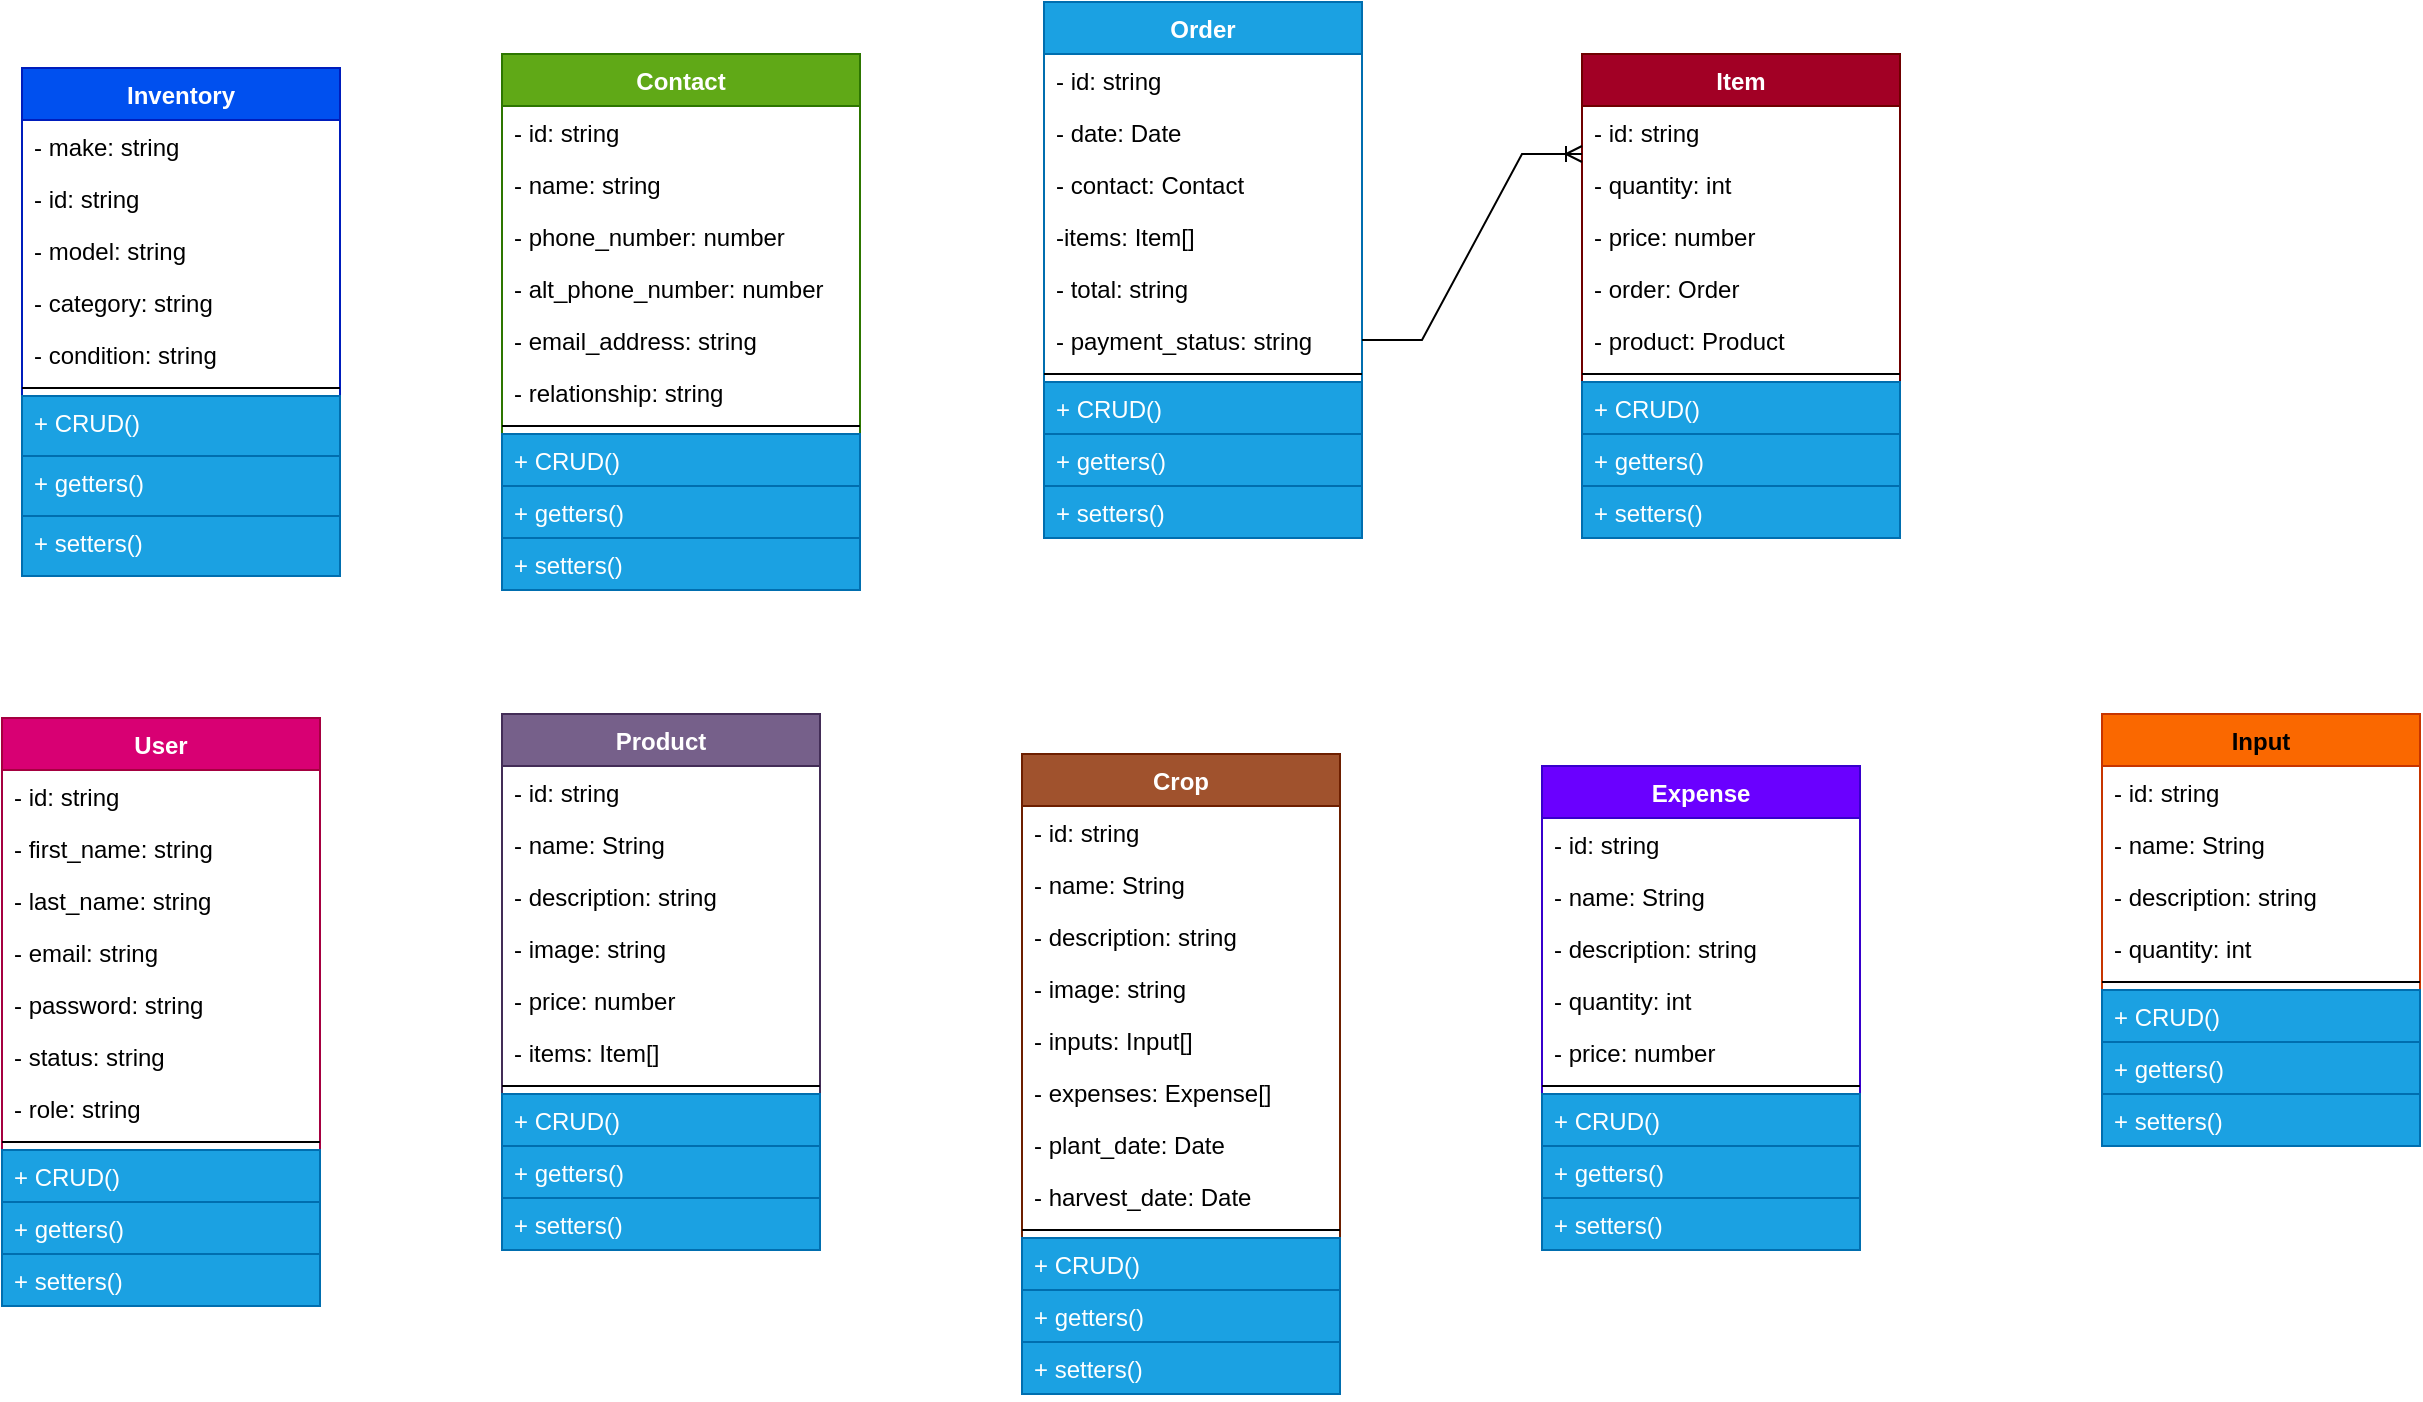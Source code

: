 <mxfile version="19.0.3" type="device"><diagram id="S_yMyyUZbfnX_wU9jxua" name="Page-1"><mxGraphModel dx="1038" dy="689" grid="1" gridSize="10" guides="1" tooltips="1" connect="1" arrows="1" fold="1" page="1" pageScale="1" pageWidth="1920" pageHeight="1200" math="0" shadow="0"><root><mxCell id="0"/><mxCell id="1" parent="0"/><mxCell id="ioP41IiC2OkCYdSmqrLb-23" value="Inventory" style="swimlane;fontStyle=1;align=center;verticalAlign=top;childLayout=stackLayout;horizontal=1;startSize=26;horizontalStack=0;resizeParent=1;resizeParentMax=0;resizeLast=0;collapsible=1;marginBottom=0;fillColor=#0050ef;strokeColor=#001DBC;fontColor=#ffffff;" parent="1" vertex="1"><mxGeometry x="170" y="223" width="159" height="254" as="geometry"/></mxCell><mxCell id="ioP41IiC2OkCYdSmqrLb-27" value="- make: string" style="text;strokeColor=none;fillColor=none;align=left;verticalAlign=top;spacingLeft=4;spacingRight=4;overflow=hidden;rotatable=0;points=[[0,0.5],[1,0.5]];portConstraint=eastwest;" parent="ioP41IiC2OkCYdSmqrLb-23" vertex="1"><mxGeometry y="26" width="159" height="26" as="geometry"/></mxCell><mxCell id="ioP41IiC2OkCYdSmqrLb-24" value="- id: string" style="text;strokeColor=none;fillColor=none;align=left;verticalAlign=top;spacingLeft=4;spacingRight=4;overflow=hidden;rotatable=0;points=[[0,0.5],[1,0.5]];portConstraint=eastwest;" parent="ioP41IiC2OkCYdSmqrLb-23" vertex="1"><mxGeometry y="52" width="159" height="26" as="geometry"/></mxCell><mxCell id="ioP41IiC2OkCYdSmqrLb-28" value="- model: string" style="text;strokeColor=none;fillColor=none;align=left;verticalAlign=top;spacingLeft=4;spacingRight=4;overflow=hidden;rotatable=0;points=[[0,0.5],[1,0.5]];portConstraint=eastwest;" parent="ioP41IiC2OkCYdSmqrLb-23" vertex="1"><mxGeometry y="78" width="159" height="26" as="geometry"/></mxCell><mxCell id="ioP41IiC2OkCYdSmqrLb-29" value="- category: string" style="text;strokeColor=none;fillColor=none;align=left;verticalAlign=top;spacingLeft=4;spacingRight=4;overflow=hidden;rotatable=0;points=[[0,0.5],[1,0.5]];portConstraint=eastwest;" parent="ioP41IiC2OkCYdSmqrLb-23" vertex="1"><mxGeometry y="104" width="159" height="26" as="geometry"/></mxCell><mxCell id="ioP41IiC2OkCYdSmqrLb-30" value="- condition: string" style="text;strokeColor=none;fillColor=none;align=left;verticalAlign=top;spacingLeft=4;spacingRight=4;overflow=hidden;rotatable=0;points=[[0,0.5],[1,0.5]];portConstraint=eastwest;" parent="ioP41IiC2OkCYdSmqrLb-23" vertex="1"><mxGeometry y="130" width="159" height="26" as="geometry"/></mxCell><mxCell id="ioP41IiC2OkCYdSmqrLb-25" value="" style="line;strokeWidth=1;fillColor=none;align=left;verticalAlign=middle;spacingTop=-1;spacingLeft=3;spacingRight=3;rotatable=0;labelPosition=right;points=[];portConstraint=eastwest;" parent="ioP41IiC2OkCYdSmqrLb-23" vertex="1"><mxGeometry y="156" width="159" height="8" as="geometry"/></mxCell><mxCell id="ioP41IiC2OkCYdSmqrLb-26" value="+ CRUD()" style="text;strokeColor=#006EAF;fillColor=#1ba1e2;align=left;verticalAlign=top;spacingLeft=4;spacingRight=4;overflow=hidden;rotatable=0;points=[[0,0.5],[1,0.5]];portConstraint=eastwest;fontColor=#ffffff;" parent="ioP41IiC2OkCYdSmqrLb-23" vertex="1"><mxGeometry y="164" width="159" height="30" as="geometry"/></mxCell><mxCell id="ioP41IiC2OkCYdSmqrLb-31" value="+ getters()" style="text;strokeColor=#006EAF;fillColor=#1ba1e2;align=left;verticalAlign=top;spacingLeft=4;spacingRight=4;overflow=hidden;rotatable=0;points=[[0,0.5],[1,0.5]];portConstraint=eastwest;fontColor=#ffffff;" parent="ioP41IiC2OkCYdSmqrLb-23" vertex="1"><mxGeometry y="194" width="159" height="30" as="geometry"/></mxCell><mxCell id="ioP41IiC2OkCYdSmqrLb-32" value="+ setters()" style="text;strokeColor=#006EAF;fillColor=#1ba1e2;align=left;verticalAlign=top;spacingLeft=4;spacingRight=4;overflow=hidden;rotatable=0;points=[[0,0.5],[1,0.5]];portConstraint=eastwest;fontColor=#ffffff;" parent="ioP41IiC2OkCYdSmqrLb-23" vertex="1"><mxGeometry y="224" width="159" height="30" as="geometry"/></mxCell><mxCell id="ioP41IiC2OkCYdSmqrLb-33" value="Contact" style="swimlane;fontStyle=1;align=center;verticalAlign=top;childLayout=stackLayout;horizontal=1;startSize=26;horizontalStack=0;resizeParent=1;resizeParentMax=0;resizeLast=0;collapsible=1;marginBottom=0;fillColor=#60a917;strokeColor=#2D7600;fontColor=#ffffff;" parent="1" vertex="1"><mxGeometry x="410" y="216" width="179" height="268" as="geometry"><mxRectangle x="280" y="80" width="80" height="26" as="alternateBounds"/></mxGeometry></mxCell><mxCell id="ioP41IiC2OkCYdSmqrLb-34" value="- id: string" style="text;strokeColor=none;fillColor=none;align=left;verticalAlign=top;spacingLeft=4;spacingRight=4;overflow=hidden;rotatable=0;points=[[0,0.5],[1,0.5]];portConstraint=eastwest;" parent="ioP41IiC2OkCYdSmqrLb-33" vertex="1"><mxGeometry y="26" width="179" height="26" as="geometry"/></mxCell><mxCell id="ioP41IiC2OkCYdSmqrLb-37" value="- name: string" style="text;strokeColor=none;fillColor=none;align=left;verticalAlign=top;spacingLeft=4;spacingRight=4;overflow=hidden;rotatable=0;points=[[0,0.5],[1,0.5]];portConstraint=eastwest;" parent="ioP41IiC2OkCYdSmqrLb-33" vertex="1"><mxGeometry y="52" width="179" height="26" as="geometry"/></mxCell><mxCell id="ioP41IiC2OkCYdSmqrLb-38" value="- phone_number: number" style="text;strokeColor=none;fillColor=none;align=left;verticalAlign=top;spacingLeft=4;spacingRight=4;overflow=hidden;rotatable=0;points=[[0,0.5],[1,0.5]];portConstraint=eastwest;" parent="ioP41IiC2OkCYdSmqrLb-33" vertex="1"><mxGeometry y="78" width="179" height="26" as="geometry"/></mxCell><mxCell id="ioP41IiC2OkCYdSmqrLb-39" value="- alt_phone_number: number" style="text;strokeColor=none;fillColor=none;align=left;verticalAlign=top;spacingLeft=4;spacingRight=4;overflow=hidden;rotatable=0;points=[[0,0.5],[1,0.5]];portConstraint=eastwest;" parent="ioP41IiC2OkCYdSmqrLb-33" vertex="1"><mxGeometry y="104" width="179" height="26" as="geometry"/></mxCell><mxCell id="ioP41IiC2OkCYdSmqrLb-40" value="- email_address: string" style="text;strokeColor=none;fillColor=none;align=left;verticalAlign=top;spacingLeft=4;spacingRight=4;overflow=hidden;rotatable=0;points=[[0,0.5],[1,0.5]];portConstraint=eastwest;" parent="ioP41IiC2OkCYdSmqrLb-33" vertex="1"><mxGeometry y="130" width="179" height="26" as="geometry"/></mxCell><mxCell id="ioP41IiC2OkCYdSmqrLb-41" value="- relationship: string" style="text;strokeColor=none;fillColor=none;align=left;verticalAlign=top;spacingLeft=4;spacingRight=4;overflow=hidden;rotatable=0;points=[[0,0.5],[1,0.5]];portConstraint=eastwest;" parent="ioP41IiC2OkCYdSmqrLb-33" vertex="1"><mxGeometry y="156" width="179" height="26" as="geometry"/></mxCell><mxCell id="ioP41IiC2OkCYdSmqrLb-35" value="" style="line;strokeWidth=1;fillColor=none;align=left;verticalAlign=middle;spacingTop=-1;spacingLeft=3;spacingRight=3;rotatable=0;labelPosition=right;points=[];portConstraint=eastwest;" parent="ioP41IiC2OkCYdSmqrLb-33" vertex="1"><mxGeometry y="182" width="179" height="8" as="geometry"/></mxCell><mxCell id="ioP41IiC2OkCYdSmqrLb-36" value="+ CRUD()" style="text;strokeColor=#006EAF;fillColor=#1ba1e2;align=left;verticalAlign=top;spacingLeft=4;spacingRight=4;overflow=hidden;rotatable=0;points=[[0,0.5],[1,0.5]];portConstraint=eastwest;fontColor=#ffffff;" parent="ioP41IiC2OkCYdSmqrLb-33" vertex="1"><mxGeometry y="190" width="179" height="26" as="geometry"/></mxCell><mxCell id="ioP41IiC2OkCYdSmqrLb-42" value="+ getters()" style="text;strokeColor=#006EAF;fillColor=#1ba1e2;align=left;verticalAlign=top;spacingLeft=4;spacingRight=4;overflow=hidden;rotatable=0;points=[[0,0.5],[1,0.5]];portConstraint=eastwest;fontColor=#ffffff;" parent="ioP41IiC2OkCYdSmqrLb-33" vertex="1"><mxGeometry y="216" width="179" height="26" as="geometry"/></mxCell><mxCell id="ioP41IiC2OkCYdSmqrLb-43" value="+ setters()" style="text;strokeColor=#006EAF;fillColor=#1ba1e2;align=left;verticalAlign=top;spacingLeft=4;spacingRight=4;overflow=hidden;rotatable=0;points=[[0,0.5],[1,0.5]];portConstraint=eastwest;fontColor=#ffffff;" parent="ioP41IiC2OkCYdSmqrLb-33" vertex="1"><mxGeometry y="242" width="179" height="26" as="geometry"/></mxCell><mxCell id="ioP41IiC2OkCYdSmqrLb-44" value="Order" style="swimlane;fontStyle=1;align=center;verticalAlign=top;childLayout=stackLayout;horizontal=1;startSize=26;horizontalStack=0;resizeParent=1;resizeParentMax=0;resizeLast=0;collapsible=1;marginBottom=0;fillColor=#1ba1e2;strokeColor=#006EAF;fontColor=#ffffff;" parent="1" vertex="1"><mxGeometry x="681" y="190" width="159" height="268" as="geometry"/></mxCell><mxCell id="ioP41IiC2OkCYdSmqrLb-45" value="- id: string" style="text;strokeColor=none;fillColor=none;align=left;verticalAlign=top;spacingLeft=4;spacingRight=4;overflow=hidden;rotatable=0;points=[[0,0.5],[1,0.5]];portConstraint=eastwest;" parent="ioP41IiC2OkCYdSmqrLb-44" vertex="1"><mxGeometry y="26" width="159" height="26" as="geometry"/></mxCell><mxCell id="ioP41IiC2OkCYdSmqrLb-54" value="- date: Date" style="text;strokeColor=none;fillColor=none;align=left;verticalAlign=top;spacingLeft=4;spacingRight=4;overflow=hidden;rotatable=0;points=[[0,0.5],[1,0.5]];portConstraint=eastwest;" parent="ioP41IiC2OkCYdSmqrLb-44" vertex="1"><mxGeometry y="52" width="159" height="26" as="geometry"/></mxCell><mxCell id="ioP41IiC2OkCYdSmqrLb-55" value="- contact: Contact" style="text;strokeColor=none;fillColor=none;align=left;verticalAlign=top;spacingLeft=4;spacingRight=4;overflow=hidden;rotatable=0;points=[[0,0.5],[1,0.5]];portConstraint=eastwest;" parent="ioP41IiC2OkCYdSmqrLb-44" vertex="1"><mxGeometry y="78" width="159" height="26" as="geometry"/></mxCell><mxCell id="ioP41IiC2OkCYdSmqrLb-56" value="-items: Item[]" style="text;strokeColor=none;fillColor=none;align=left;verticalAlign=top;spacingLeft=4;spacingRight=4;overflow=hidden;rotatable=0;points=[[0,0.5],[1,0.5]];portConstraint=eastwest;" parent="ioP41IiC2OkCYdSmqrLb-44" vertex="1"><mxGeometry y="104" width="159" height="26" as="geometry"/></mxCell><mxCell id="ioP41IiC2OkCYdSmqrLb-53" value="- total: string" style="text;strokeColor=none;fillColor=none;align=left;verticalAlign=top;spacingLeft=4;spacingRight=4;overflow=hidden;rotatable=0;points=[[0,0.5],[1,0.5]];portConstraint=eastwest;" parent="ioP41IiC2OkCYdSmqrLb-44" vertex="1"><mxGeometry y="130" width="159" height="26" as="geometry"/></mxCell><mxCell id="z45nBVvRE3SV5WgCvL7k-3" value="- payment_status: string" style="text;strokeColor=none;fillColor=none;align=left;verticalAlign=top;spacingLeft=4;spacingRight=4;overflow=hidden;rotatable=0;points=[[0,0.5],[1,0.5]];portConstraint=eastwest;" parent="ioP41IiC2OkCYdSmqrLb-44" vertex="1"><mxGeometry y="156" width="159" height="26" as="geometry"/></mxCell><mxCell id="ioP41IiC2OkCYdSmqrLb-46" value="" style="line;strokeWidth=1;fillColor=none;align=left;verticalAlign=middle;spacingTop=-1;spacingLeft=3;spacingRight=3;rotatable=0;labelPosition=right;points=[];portConstraint=eastwest;" parent="ioP41IiC2OkCYdSmqrLb-44" vertex="1"><mxGeometry y="182" width="159" height="8" as="geometry"/></mxCell><mxCell id="ioP41IiC2OkCYdSmqrLb-47" value="+ CRUD()" style="text;strokeColor=#006EAF;fillColor=#1ba1e2;align=left;verticalAlign=top;spacingLeft=4;spacingRight=4;overflow=hidden;rotatable=0;points=[[0,0.5],[1,0.5]];portConstraint=eastwest;fontColor=#ffffff;" parent="ioP41IiC2OkCYdSmqrLb-44" vertex="1"><mxGeometry y="190" width="159" height="26" as="geometry"/></mxCell><mxCell id="ioP41IiC2OkCYdSmqrLb-61" value="+ getters()" style="text;strokeColor=#006EAF;fillColor=#1ba1e2;align=left;verticalAlign=top;spacingLeft=4;spacingRight=4;overflow=hidden;rotatable=0;points=[[0,0.5],[1,0.5]];portConstraint=eastwest;fontColor=#ffffff;" parent="ioP41IiC2OkCYdSmqrLb-44" vertex="1"><mxGeometry y="216" width="159" height="26" as="geometry"/></mxCell><mxCell id="ioP41IiC2OkCYdSmqrLb-62" value="+ setters()" style="text;strokeColor=#006EAF;fillColor=#1ba1e2;align=left;verticalAlign=top;spacingLeft=4;spacingRight=4;overflow=hidden;rotatable=0;points=[[0,0.5],[1,0.5]];portConstraint=eastwest;fontColor=#ffffff;" parent="ioP41IiC2OkCYdSmqrLb-44" vertex="1"><mxGeometry y="242" width="159" height="26" as="geometry"/></mxCell><mxCell id="ioP41IiC2OkCYdSmqrLb-57" value="Product" style="swimlane;fontStyle=1;align=center;verticalAlign=top;childLayout=stackLayout;horizontal=1;startSize=26;horizontalStack=0;resizeParent=1;resizeParentMax=0;resizeLast=0;collapsible=1;marginBottom=0;fillColor=#76608a;fontColor=#ffffff;strokeColor=#432D57;" parent="1" vertex="1"><mxGeometry x="410" y="546" width="159" height="268" as="geometry"/></mxCell><mxCell id="ioP41IiC2OkCYdSmqrLb-58" value="- id: string" style="text;strokeColor=none;fillColor=none;align=left;verticalAlign=top;spacingLeft=4;spacingRight=4;overflow=hidden;rotatable=0;points=[[0,0.5],[1,0.5]];portConstraint=eastwest;" parent="ioP41IiC2OkCYdSmqrLb-57" vertex="1"><mxGeometry y="26" width="159" height="26" as="geometry"/></mxCell><mxCell id="fAUZpyKAtoPUmKZVsH1i-2" value="- name: String" style="text;strokeColor=none;fillColor=none;align=left;verticalAlign=top;spacingLeft=4;spacingRight=4;overflow=hidden;rotatable=0;points=[[0,0.5],[1,0.5]];portConstraint=eastwest;" parent="ioP41IiC2OkCYdSmqrLb-57" vertex="1"><mxGeometry y="52" width="159" height="26" as="geometry"/></mxCell><mxCell id="fAUZpyKAtoPUmKZVsH1i-3" value="- description: string" style="text;strokeColor=none;fillColor=none;align=left;verticalAlign=top;spacingLeft=4;spacingRight=4;overflow=hidden;rotatable=0;points=[[0,0.5],[1,0.5]];portConstraint=eastwest;" parent="ioP41IiC2OkCYdSmqrLb-57" vertex="1"><mxGeometry y="78" width="159" height="26" as="geometry"/></mxCell><mxCell id="fAUZpyKAtoPUmKZVsH1i-4" value="- image: string" style="text;strokeColor=none;fillColor=none;align=left;verticalAlign=top;spacingLeft=4;spacingRight=4;overflow=hidden;rotatable=0;points=[[0,0.5],[1,0.5]];portConstraint=eastwest;" parent="ioP41IiC2OkCYdSmqrLb-57" vertex="1"><mxGeometry y="104" width="159" height="26" as="geometry"/></mxCell><mxCell id="fAUZpyKAtoPUmKZVsH1i-5" value="- price: number" style="text;strokeColor=none;fillColor=none;align=left;verticalAlign=top;spacingLeft=4;spacingRight=4;overflow=hidden;rotatable=0;points=[[0,0.5],[1,0.5]];portConstraint=eastwest;" parent="ioP41IiC2OkCYdSmqrLb-57" vertex="1"><mxGeometry y="130" width="159" height="26" as="geometry"/></mxCell><mxCell id="fAUZpyKAtoPUmKZVsH1i-6" value="- items: Item[]" style="text;strokeColor=none;fillColor=none;align=left;verticalAlign=top;spacingLeft=4;spacingRight=4;overflow=hidden;rotatable=0;points=[[0,0.5],[1,0.5]];portConstraint=eastwest;" parent="ioP41IiC2OkCYdSmqrLb-57" vertex="1"><mxGeometry y="156" width="159" height="26" as="geometry"/></mxCell><mxCell id="ioP41IiC2OkCYdSmqrLb-59" value="" style="line;strokeWidth=1;fillColor=none;align=left;verticalAlign=middle;spacingTop=-1;spacingLeft=3;spacingRight=3;rotatable=0;labelPosition=right;points=[];portConstraint=eastwest;" parent="ioP41IiC2OkCYdSmqrLb-57" vertex="1"><mxGeometry y="182" width="159" height="8" as="geometry"/></mxCell><mxCell id="ioP41IiC2OkCYdSmqrLb-60" value="+ CRUD()" style="text;strokeColor=#006EAF;fillColor=#1ba1e2;align=left;verticalAlign=top;spacingLeft=4;spacingRight=4;overflow=hidden;rotatable=0;points=[[0,0.5],[1,0.5]];portConstraint=eastwest;fontColor=#ffffff;" parent="ioP41IiC2OkCYdSmqrLb-57" vertex="1"><mxGeometry y="190" width="159" height="26" as="geometry"/></mxCell><mxCell id="fAUZpyKAtoPUmKZVsH1i-8" value="+ getters()" style="text;strokeColor=#006EAF;fillColor=#1ba1e2;align=left;verticalAlign=top;spacingLeft=4;spacingRight=4;overflow=hidden;rotatable=0;points=[[0,0.5],[1,0.5]];portConstraint=eastwest;fontColor=#ffffff;" parent="ioP41IiC2OkCYdSmqrLb-57" vertex="1"><mxGeometry y="216" width="159" height="26" as="geometry"/></mxCell><mxCell id="fAUZpyKAtoPUmKZVsH1i-9" value="+ setters()" style="text;strokeColor=#006EAF;fillColor=#1ba1e2;align=left;verticalAlign=top;spacingLeft=4;spacingRight=4;overflow=hidden;rotatable=0;points=[[0,0.5],[1,0.5]];portConstraint=eastwest;fontColor=#ffffff;" parent="ioP41IiC2OkCYdSmqrLb-57" vertex="1"><mxGeometry y="242" width="159" height="26" as="geometry"/></mxCell><mxCell id="ioP41IiC2OkCYdSmqrLb-63" value="Item" style="swimlane;fontStyle=1;align=center;verticalAlign=top;childLayout=stackLayout;horizontal=1;startSize=26;horizontalStack=0;resizeParent=1;resizeParentMax=0;resizeLast=0;collapsible=1;marginBottom=0;fillColor=#a20025;strokeColor=#6F0000;fontColor=#ffffff;" parent="1" vertex="1"><mxGeometry x="950" y="216" width="159" height="242" as="geometry"/></mxCell><mxCell id="ioP41IiC2OkCYdSmqrLb-64" value="- id: string" style="text;strokeColor=none;fillColor=none;align=left;verticalAlign=top;spacingLeft=4;spacingRight=4;overflow=hidden;rotatable=0;points=[[0,0.5],[1,0.5]];portConstraint=eastwest;" parent="ioP41IiC2OkCYdSmqrLb-63" vertex="1"><mxGeometry y="26" width="159" height="26" as="geometry"/></mxCell><mxCell id="ioP41IiC2OkCYdSmqrLb-65" value="- quantity: int" style="text;strokeColor=none;fillColor=none;align=left;verticalAlign=top;spacingLeft=4;spacingRight=4;overflow=hidden;rotatable=0;points=[[0,0.5],[1,0.5]];portConstraint=eastwest;" parent="ioP41IiC2OkCYdSmqrLb-63" vertex="1"><mxGeometry y="52" width="159" height="26" as="geometry"/></mxCell><mxCell id="ioP41IiC2OkCYdSmqrLb-66" value="- price: number" style="text;strokeColor=none;fillColor=none;align=left;verticalAlign=top;spacingLeft=4;spacingRight=4;overflow=hidden;rotatable=0;points=[[0,0.5],[1,0.5]];portConstraint=eastwest;" parent="ioP41IiC2OkCYdSmqrLb-63" vertex="1"><mxGeometry y="78" width="159" height="26" as="geometry"/></mxCell><mxCell id="ioP41IiC2OkCYdSmqrLb-67" value="- order: Order" style="text;strokeColor=none;fillColor=none;align=left;verticalAlign=top;spacingLeft=4;spacingRight=4;overflow=hidden;rotatable=0;points=[[0,0.5],[1,0.5]];portConstraint=eastwest;" parent="ioP41IiC2OkCYdSmqrLb-63" vertex="1"><mxGeometry y="104" width="159" height="26" as="geometry"/></mxCell><mxCell id="ioP41IiC2OkCYdSmqrLb-68" value="- product: Product" style="text;strokeColor=none;fillColor=none;align=left;verticalAlign=top;spacingLeft=4;spacingRight=4;overflow=hidden;rotatable=0;points=[[0,0.5],[1,0.5]];portConstraint=eastwest;" parent="ioP41IiC2OkCYdSmqrLb-63" vertex="1"><mxGeometry y="130" width="159" height="26" as="geometry"/></mxCell><mxCell id="ioP41IiC2OkCYdSmqrLb-69" value="" style="line;strokeWidth=1;fillColor=none;align=left;verticalAlign=middle;spacingTop=-1;spacingLeft=3;spacingRight=3;rotatable=0;labelPosition=right;points=[];portConstraint=eastwest;" parent="ioP41IiC2OkCYdSmqrLb-63" vertex="1"><mxGeometry y="156" width="159" height="8" as="geometry"/></mxCell><mxCell id="ioP41IiC2OkCYdSmqrLb-70" value="+ CRUD()" style="text;strokeColor=#006EAF;fillColor=#1ba1e2;align=left;verticalAlign=top;spacingLeft=4;spacingRight=4;overflow=hidden;rotatable=0;points=[[0,0.5],[1,0.5]];portConstraint=eastwest;fontColor=#ffffff;" parent="ioP41IiC2OkCYdSmqrLb-63" vertex="1"><mxGeometry y="164" width="159" height="26" as="geometry"/></mxCell><mxCell id="ioP41IiC2OkCYdSmqrLb-71" value="+ getters()" style="text;strokeColor=#006EAF;fillColor=#1ba1e2;align=left;verticalAlign=top;spacingLeft=4;spacingRight=4;overflow=hidden;rotatable=0;points=[[0,0.5],[1,0.5]];portConstraint=eastwest;fontColor=#ffffff;" parent="ioP41IiC2OkCYdSmqrLb-63" vertex="1"><mxGeometry y="190" width="159" height="26" as="geometry"/></mxCell><mxCell id="ioP41IiC2OkCYdSmqrLb-72" value="+ setters()" style="text;strokeColor=#006EAF;fillColor=#1ba1e2;align=left;verticalAlign=top;spacingLeft=4;spacingRight=4;overflow=hidden;rotatable=0;points=[[0,0.5],[1,0.5]];portConstraint=eastwest;fontColor=#ffffff;" parent="ioP41IiC2OkCYdSmqrLb-63" vertex="1"><mxGeometry y="216" width="159" height="26" as="geometry"/></mxCell><mxCell id="ioP41IiC2OkCYdSmqrLb-73" value="User" style="swimlane;fontStyle=1;align=center;verticalAlign=top;childLayout=stackLayout;horizontal=1;startSize=26;horizontalStack=0;resizeParent=1;resizeParentMax=0;resizeLast=0;collapsible=1;marginBottom=0;fillColor=#d80073;fontColor=#ffffff;strokeColor=#A50040;" parent="1" vertex="1"><mxGeometry x="160" y="548" width="159" height="294" as="geometry"/></mxCell><mxCell id="ioP41IiC2OkCYdSmqrLb-74" value="- id: string" style="text;strokeColor=none;fillColor=none;align=left;verticalAlign=top;spacingLeft=4;spacingRight=4;overflow=hidden;rotatable=0;points=[[0,0.5],[1,0.5]];portConstraint=eastwest;" parent="ioP41IiC2OkCYdSmqrLb-73" vertex="1"><mxGeometry y="26" width="159" height="26" as="geometry"/></mxCell><mxCell id="ioP41IiC2OkCYdSmqrLb-77" value="- first_name: string" style="text;strokeColor=none;fillColor=none;align=left;verticalAlign=top;spacingLeft=4;spacingRight=4;overflow=hidden;rotatable=0;points=[[0,0.5],[1,0.5]];portConstraint=eastwest;" parent="ioP41IiC2OkCYdSmqrLb-73" vertex="1"><mxGeometry y="52" width="159" height="26" as="geometry"/></mxCell><mxCell id="xXvp8XiIf7gBovy4tkoK-1" value="- last_name: string" style="text;strokeColor=none;fillColor=none;align=left;verticalAlign=top;spacingLeft=4;spacingRight=4;overflow=hidden;rotatable=0;points=[[0,0.5],[1,0.5]];portConstraint=eastwest;" vertex="1" parent="ioP41IiC2OkCYdSmqrLb-73"><mxGeometry y="78" width="159" height="26" as="geometry"/></mxCell><mxCell id="ioP41IiC2OkCYdSmqrLb-78" value="- email: string" style="text;strokeColor=none;fillColor=none;align=left;verticalAlign=top;spacingLeft=4;spacingRight=4;overflow=hidden;rotatable=0;points=[[0,0.5],[1,0.5]];portConstraint=eastwest;" parent="ioP41IiC2OkCYdSmqrLb-73" vertex="1"><mxGeometry y="104" width="159" height="26" as="geometry"/></mxCell><mxCell id="ioP41IiC2OkCYdSmqrLb-79" value="- password: string" style="text;strokeColor=none;fillColor=none;align=left;verticalAlign=top;spacingLeft=4;spacingRight=4;overflow=hidden;rotatable=0;points=[[0,0.5],[1,0.5]];portConstraint=eastwest;" parent="ioP41IiC2OkCYdSmqrLb-73" vertex="1"><mxGeometry y="130" width="159" height="26" as="geometry"/></mxCell><mxCell id="xXvp8XiIf7gBovy4tkoK-2" value="- status: string" style="text;strokeColor=none;fillColor=none;align=left;verticalAlign=top;spacingLeft=4;spacingRight=4;overflow=hidden;rotatable=0;points=[[0,0.5],[1,0.5]];portConstraint=eastwest;" vertex="1" parent="ioP41IiC2OkCYdSmqrLb-73"><mxGeometry y="156" width="159" height="26" as="geometry"/></mxCell><mxCell id="ioP41IiC2OkCYdSmqrLb-80" value="- role: string" style="text;strokeColor=none;fillColor=none;align=left;verticalAlign=top;spacingLeft=4;spacingRight=4;overflow=hidden;rotatable=0;points=[[0,0.5],[1,0.5]];portConstraint=eastwest;" parent="ioP41IiC2OkCYdSmqrLb-73" vertex="1"><mxGeometry y="182" width="159" height="26" as="geometry"/></mxCell><mxCell id="ioP41IiC2OkCYdSmqrLb-75" value="" style="line;strokeWidth=1;fillColor=none;align=left;verticalAlign=middle;spacingTop=-1;spacingLeft=3;spacingRight=3;rotatable=0;labelPosition=right;points=[];portConstraint=eastwest;" parent="ioP41IiC2OkCYdSmqrLb-73" vertex="1"><mxGeometry y="208" width="159" height="8" as="geometry"/></mxCell><mxCell id="ioP41IiC2OkCYdSmqrLb-76" value="+ CRUD()" style="text;strokeColor=#006EAF;fillColor=#1ba1e2;align=left;verticalAlign=top;spacingLeft=4;spacingRight=4;overflow=hidden;rotatable=0;points=[[0,0.5],[1,0.5]];portConstraint=eastwest;fontColor=#ffffff;" parent="ioP41IiC2OkCYdSmqrLb-73" vertex="1"><mxGeometry y="216" width="159" height="26" as="geometry"/></mxCell><mxCell id="ioP41IiC2OkCYdSmqrLb-81" value="+ getters()" style="text;strokeColor=#006EAF;fillColor=#1ba1e2;align=left;verticalAlign=top;spacingLeft=4;spacingRight=4;overflow=hidden;rotatable=0;points=[[0,0.5],[1,0.5]];portConstraint=eastwest;fontColor=#ffffff;" parent="ioP41IiC2OkCYdSmqrLb-73" vertex="1"><mxGeometry y="242" width="159" height="26" as="geometry"/></mxCell><mxCell id="ioP41IiC2OkCYdSmqrLb-82" value="+ setters()" style="text;strokeColor=#006EAF;fillColor=#1ba1e2;align=left;verticalAlign=top;spacingLeft=4;spacingRight=4;overflow=hidden;rotatable=0;points=[[0,0.5],[1,0.5]];portConstraint=eastwest;fontColor=#ffffff;" parent="ioP41IiC2OkCYdSmqrLb-73" vertex="1"><mxGeometry y="268" width="159" height="26" as="geometry"/></mxCell><mxCell id="fAUZpyKAtoPUmKZVsH1i-10" value="Crop" style="swimlane;fontStyle=1;align=center;verticalAlign=top;childLayout=stackLayout;horizontal=1;startSize=26;horizontalStack=0;resizeParent=1;resizeParentMax=0;resizeLast=0;collapsible=1;marginBottom=0;fillColor=#a0522d;fontColor=#ffffff;strokeColor=#6D1F00;" parent="1" vertex="1"><mxGeometry x="670" y="566" width="159" height="320" as="geometry"/></mxCell><mxCell id="fAUZpyKAtoPUmKZVsH1i-11" value="- id: string" style="text;strokeColor=none;fillColor=none;align=left;verticalAlign=top;spacingLeft=4;spacingRight=4;overflow=hidden;rotatable=0;points=[[0,0.5],[1,0.5]];portConstraint=eastwest;" parent="fAUZpyKAtoPUmKZVsH1i-10" vertex="1"><mxGeometry y="26" width="159" height="26" as="geometry"/></mxCell><mxCell id="fAUZpyKAtoPUmKZVsH1i-12" value="- name: String" style="text;strokeColor=none;fillColor=none;align=left;verticalAlign=top;spacingLeft=4;spacingRight=4;overflow=hidden;rotatable=0;points=[[0,0.5],[1,0.5]];portConstraint=eastwest;" parent="fAUZpyKAtoPUmKZVsH1i-10" vertex="1"><mxGeometry y="52" width="159" height="26" as="geometry"/></mxCell><mxCell id="fAUZpyKAtoPUmKZVsH1i-13" value="- description: string" style="text;strokeColor=none;fillColor=none;align=left;verticalAlign=top;spacingLeft=4;spacingRight=4;overflow=hidden;rotatable=0;points=[[0,0.5],[1,0.5]];portConstraint=eastwest;" parent="fAUZpyKAtoPUmKZVsH1i-10" vertex="1"><mxGeometry y="78" width="159" height="26" as="geometry"/></mxCell><mxCell id="fAUZpyKAtoPUmKZVsH1i-14" value="- image: string" style="text;strokeColor=none;fillColor=none;align=left;verticalAlign=top;spacingLeft=4;spacingRight=4;overflow=hidden;rotatable=0;points=[[0,0.5],[1,0.5]];portConstraint=eastwest;" parent="fAUZpyKAtoPUmKZVsH1i-10" vertex="1"><mxGeometry y="104" width="159" height="26" as="geometry"/></mxCell><mxCell id="fAUZpyKAtoPUmKZVsH1i-21" value="- inputs: Input[]" style="text;strokeColor=none;fillColor=none;align=left;verticalAlign=top;spacingLeft=4;spacingRight=4;overflow=hidden;rotatable=0;points=[[0,0.5],[1,0.5]];portConstraint=eastwest;" parent="fAUZpyKAtoPUmKZVsH1i-10" vertex="1"><mxGeometry y="130" width="159" height="26" as="geometry"/></mxCell><mxCell id="fAUZpyKAtoPUmKZVsH1i-22" value="- expenses: Expense[]" style="text;strokeColor=none;fillColor=none;align=left;verticalAlign=top;spacingLeft=4;spacingRight=4;overflow=hidden;rotatable=0;points=[[0,0.5],[1,0.5]];portConstraint=eastwest;" parent="fAUZpyKAtoPUmKZVsH1i-10" vertex="1"><mxGeometry y="156" width="159" height="26" as="geometry"/></mxCell><mxCell id="z45nBVvRE3SV5WgCvL7k-1" value="- plant_date: Date" style="text;strokeColor=none;fillColor=none;align=left;verticalAlign=top;spacingLeft=4;spacingRight=4;overflow=hidden;rotatable=0;points=[[0,0.5],[1,0.5]];portConstraint=eastwest;" parent="fAUZpyKAtoPUmKZVsH1i-10" vertex="1"><mxGeometry y="182" width="159" height="26" as="geometry"/></mxCell><mxCell id="z45nBVvRE3SV5WgCvL7k-2" value="- harvest_date: Date" style="text;strokeColor=none;fillColor=none;align=left;verticalAlign=top;spacingLeft=4;spacingRight=4;overflow=hidden;rotatable=0;points=[[0,0.5],[1,0.5]];portConstraint=eastwest;" parent="fAUZpyKAtoPUmKZVsH1i-10" vertex="1"><mxGeometry y="208" width="159" height="26" as="geometry"/></mxCell><mxCell id="fAUZpyKAtoPUmKZVsH1i-17" value="" style="line;strokeWidth=1;fillColor=none;align=left;verticalAlign=middle;spacingTop=-1;spacingLeft=3;spacingRight=3;rotatable=0;labelPosition=right;points=[];portConstraint=eastwest;" parent="fAUZpyKAtoPUmKZVsH1i-10" vertex="1"><mxGeometry y="234" width="159" height="8" as="geometry"/></mxCell><mxCell id="fAUZpyKAtoPUmKZVsH1i-18" value="+ CRUD()" style="text;strokeColor=#006EAF;fillColor=#1ba1e2;align=left;verticalAlign=top;spacingLeft=4;spacingRight=4;overflow=hidden;rotatable=0;points=[[0,0.5],[1,0.5]];portConstraint=eastwest;fontColor=#ffffff;" parent="fAUZpyKAtoPUmKZVsH1i-10" vertex="1"><mxGeometry y="242" width="159" height="26" as="geometry"/></mxCell><mxCell id="fAUZpyKAtoPUmKZVsH1i-19" value="+ getters()" style="text;strokeColor=#006EAF;fillColor=#1ba1e2;align=left;verticalAlign=top;spacingLeft=4;spacingRight=4;overflow=hidden;rotatable=0;points=[[0,0.5],[1,0.5]];portConstraint=eastwest;fontColor=#ffffff;" parent="fAUZpyKAtoPUmKZVsH1i-10" vertex="1"><mxGeometry y="268" width="159" height="26" as="geometry"/></mxCell><mxCell id="fAUZpyKAtoPUmKZVsH1i-20" value="+ setters()" style="text;strokeColor=#006EAF;fillColor=#1ba1e2;align=left;verticalAlign=top;spacingLeft=4;spacingRight=4;overflow=hidden;rotatable=0;points=[[0,0.5],[1,0.5]];portConstraint=eastwest;fontColor=#ffffff;" parent="fAUZpyKAtoPUmKZVsH1i-10" vertex="1"><mxGeometry y="294" width="159" height="26" as="geometry"/></mxCell><mxCell id="fAUZpyKAtoPUmKZVsH1i-23" value="Expense" style="swimlane;fontStyle=1;align=center;verticalAlign=top;childLayout=stackLayout;horizontal=1;startSize=26;horizontalStack=0;resizeParent=1;resizeParentMax=0;resizeLast=0;collapsible=1;marginBottom=0;fillColor=#6a00ff;strokeColor=#3700CC;fontColor=#ffffff;" parent="1" vertex="1"><mxGeometry x="930" y="572" width="159" height="242" as="geometry"><mxRectangle x="930" y="572" width="80" height="26" as="alternateBounds"/></mxGeometry></mxCell><mxCell id="fAUZpyKAtoPUmKZVsH1i-24" value="- id: string" style="text;strokeColor=none;fillColor=none;align=left;verticalAlign=top;spacingLeft=4;spacingRight=4;overflow=hidden;rotatable=0;points=[[0,0.5],[1,0.5]];portConstraint=eastwest;" parent="fAUZpyKAtoPUmKZVsH1i-23" vertex="1"><mxGeometry y="26" width="159" height="26" as="geometry"/></mxCell><mxCell id="fAUZpyKAtoPUmKZVsH1i-25" value="- name: String" style="text;strokeColor=none;fillColor=none;align=left;verticalAlign=top;spacingLeft=4;spacingRight=4;overflow=hidden;rotatable=0;points=[[0,0.5],[1,0.5]];portConstraint=eastwest;" parent="fAUZpyKAtoPUmKZVsH1i-23" vertex="1"><mxGeometry y="52" width="159" height="26" as="geometry"/></mxCell><mxCell id="fAUZpyKAtoPUmKZVsH1i-26" value="- description: string" style="text;strokeColor=none;fillColor=none;align=left;verticalAlign=top;spacingLeft=4;spacingRight=4;overflow=hidden;rotatable=0;points=[[0,0.5],[1,0.5]];portConstraint=eastwest;" parent="fAUZpyKAtoPUmKZVsH1i-23" vertex="1"><mxGeometry y="78" width="159" height="26" as="geometry"/></mxCell><mxCell id="fAUZpyKAtoPUmKZVsH1i-29" value="- quantity: int" style="text;strokeColor=none;fillColor=none;align=left;verticalAlign=top;spacingLeft=4;spacingRight=4;overflow=hidden;rotatable=0;points=[[0,0.5],[1,0.5]];portConstraint=eastwest;" parent="fAUZpyKAtoPUmKZVsH1i-23" vertex="1"><mxGeometry y="104" width="159" height="26" as="geometry"/></mxCell><mxCell id="fAUZpyKAtoPUmKZVsH1i-34" value="- price: number" style="text;strokeColor=none;fillColor=none;align=left;verticalAlign=top;spacingLeft=4;spacingRight=4;overflow=hidden;rotatable=0;points=[[0,0.5],[1,0.5]];portConstraint=eastwest;" parent="fAUZpyKAtoPUmKZVsH1i-23" vertex="1"><mxGeometry y="130" width="159" height="26" as="geometry"/></mxCell><mxCell id="fAUZpyKAtoPUmKZVsH1i-30" value="" style="line;strokeWidth=1;fillColor=none;align=left;verticalAlign=middle;spacingTop=-1;spacingLeft=3;spacingRight=3;rotatable=0;labelPosition=right;points=[];portConstraint=eastwest;" parent="fAUZpyKAtoPUmKZVsH1i-23" vertex="1"><mxGeometry y="156" width="159" height="8" as="geometry"/></mxCell><mxCell id="fAUZpyKAtoPUmKZVsH1i-31" value="+ CRUD()" style="text;strokeColor=#006EAF;fillColor=#1ba1e2;align=left;verticalAlign=top;spacingLeft=4;spacingRight=4;overflow=hidden;rotatable=0;points=[[0,0.5],[1,0.5]];portConstraint=eastwest;fontColor=#ffffff;" parent="fAUZpyKAtoPUmKZVsH1i-23" vertex="1"><mxGeometry y="164" width="159" height="26" as="geometry"/></mxCell><mxCell id="fAUZpyKAtoPUmKZVsH1i-32" value="+ getters()" style="text;strokeColor=#006EAF;fillColor=#1ba1e2;align=left;verticalAlign=top;spacingLeft=4;spacingRight=4;overflow=hidden;rotatable=0;points=[[0,0.5],[1,0.5]];portConstraint=eastwest;fontColor=#ffffff;" parent="fAUZpyKAtoPUmKZVsH1i-23" vertex="1"><mxGeometry y="190" width="159" height="26" as="geometry"/></mxCell><mxCell id="fAUZpyKAtoPUmKZVsH1i-33" value="+ setters()" style="text;strokeColor=#006EAF;fillColor=#1ba1e2;align=left;verticalAlign=top;spacingLeft=4;spacingRight=4;overflow=hidden;rotatable=0;points=[[0,0.5],[1,0.5]];portConstraint=eastwest;fontColor=#ffffff;" parent="fAUZpyKAtoPUmKZVsH1i-23" vertex="1"><mxGeometry y="216" width="159" height="26" as="geometry"/></mxCell><mxCell id="fAUZpyKAtoPUmKZVsH1i-35" value="Input" style="swimlane;fontStyle=1;align=center;verticalAlign=top;childLayout=stackLayout;horizontal=1;startSize=26;horizontalStack=0;resizeParent=1;resizeParentMax=0;resizeLast=0;collapsible=1;marginBottom=0;fillColor=#fa6800;strokeColor=#C73500;fontColor=#000000;" parent="1" vertex="1"><mxGeometry x="1210" y="546" width="159" height="216" as="geometry"/></mxCell><mxCell id="fAUZpyKAtoPUmKZVsH1i-36" value="- id: string" style="text;strokeColor=none;fillColor=none;align=left;verticalAlign=top;spacingLeft=4;spacingRight=4;overflow=hidden;rotatable=0;points=[[0,0.5],[1,0.5]];portConstraint=eastwest;" parent="fAUZpyKAtoPUmKZVsH1i-35" vertex="1"><mxGeometry y="26" width="159" height="26" as="geometry"/></mxCell><mxCell id="fAUZpyKAtoPUmKZVsH1i-37" value="- name: String" style="text;strokeColor=none;fillColor=none;align=left;verticalAlign=top;spacingLeft=4;spacingRight=4;overflow=hidden;rotatable=0;points=[[0,0.5],[1,0.5]];portConstraint=eastwest;" parent="fAUZpyKAtoPUmKZVsH1i-35" vertex="1"><mxGeometry y="52" width="159" height="26" as="geometry"/></mxCell><mxCell id="fAUZpyKAtoPUmKZVsH1i-38" value="- description: string" style="text;strokeColor=none;fillColor=none;align=left;verticalAlign=top;spacingLeft=4;spacingRight=4;overflow=hidden;rotatable=0;points=[[0,0.5],[1,0.5]];portConstraint=eastwest;" parent="fAUZpyKAtoPUmKZVsH1i-35" vertex="1"><mxGeometry y="78" width="159" height="26" as="geometry"/></mxCell><mxCell id="fAUZpyKAtoPUmKZVsH1i-39" value="- quantity: int" style="text;strokeColor=none;fillColor=none;align=left;verticalAlign=top;spacingLeft=4;spacingRight=4;overflow=hidden;rotatable=0;points=[[0,0.5],[1,0.5]];portConstraint=eastwest;" parent="fAUZpyKAtoPUmKZVsH1i-35" vertex="1"><mxGeometry y="104" width="159" height="26" as="geometry"/></mxCell><mxCell id="fAUZpyKAtoPUmKZVsH1i-41" value="" style="line;strokeWidth=1;fillColor=none;align=left;verticalAlign=middle;spacingTop=-1;spacingLeft=3;spacingRight=3;rotatable=0;labelPosition=right;points=[];portConstraint=eastwest;" parent="fAUZpyKAtoPUmKZVsH1i-35" vertex="1"><mxGeometry y="130" width="159" height="8" as="geometry"/></mxCell><mxCell id="fAUZpyKAtoPUmKZVsH1i-42" value="+ CRUD()" style="text;strokeColor=#006EAF;fillColor=#1ba1e2;align=left;verticalAlign=top;spacingLeft=4;spacingRight=4;overflow=hidden;rotatable=0;points=[[0,0.5],[1,0.5]];portConstraint=eastwest;fontColor=#ffffff;" parent="fAUZpyKAtoPUmKZVsH1i-35" vertex="1"><mxGeometry y="138" width="159" height="26" as="geometry"/></mxCell><mxCell id="fAUZpyKAtoPUmKZVsH1i-43" value="+ getters()" style="text;strokeColor=#006EAF;fillColor=#1ba1e2;align=left;verticalAlign=top;spacingLeft=4;spacingRight=4;overflow=hidden;rotatable=0;points=[[0,0.5],[1,0.5]];portConstraint=eastwest;fontColor=#ffffff;" parent="fAUZpyKAtoPUmKZVsH1i-35" vertex="1"><mxGeometry y="164" width="159" height="26" as="geometry"/></mxCell><mxCell id="fAUZpyKAtoPUmKZVsH1i-44" value="+ setters()" style="text;strokeColor=#006EAF;fillColor=#1ba1e2;align=left;verticalAlign=top;spacingLeft=4;spacingRight=4;overflow=hidden;rotatable=0;points=[[0,0.5],[1,0.5]];portConstraint=eastwest;fontColor=#ffffff;" parent="fAUZpyKAtoPUmKZVsH1i-35" vertex="1"><mxGeometry y="190" width="159" height="26" as="geometry"/></mxCell><mxCell id="z45nBVvRE3SV5WgCvL7k-37" value="" style="edgeStyle=entityRelationEdgeStyle;fontSize=12;html=1;endArrow=ERoneToMany;rounded=0;exitX=1;exitY=0.5;exitDx=0;exitDy=0;" parent="1" source="z45nBVvRE3SV5WgCvL7k-3" edge="1"><mxGeometry width="100" height="100" relative="1" as="geometry"><mxPoint x="850" y="366" as="sourcePoint"/><mxPoint x="950" y="266" as="targetPoint"/></mxGeometry></mxCell></root></mxGraphModel></diagram></mxfile>